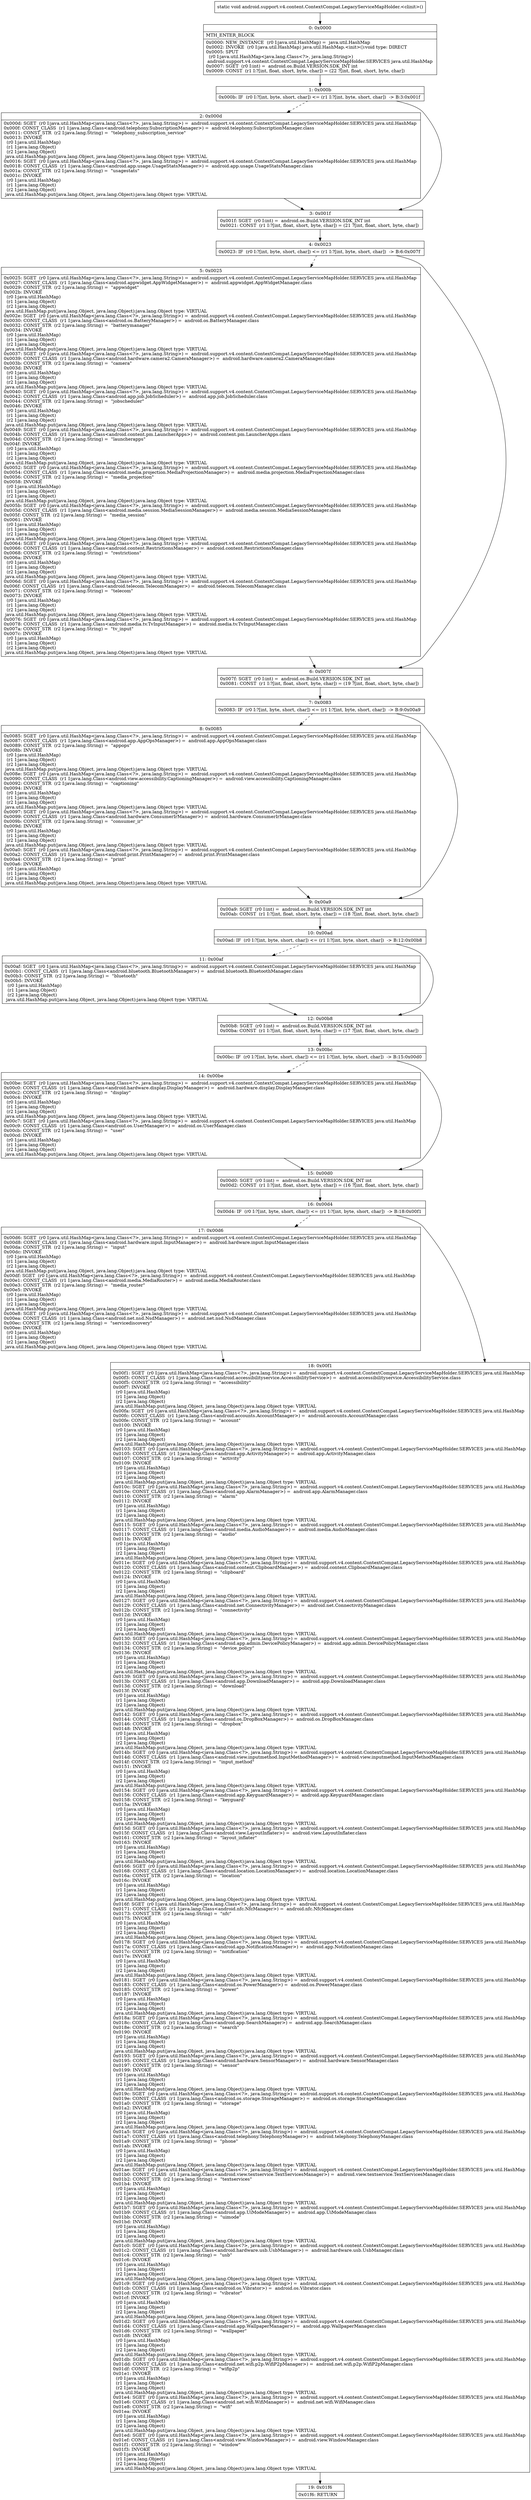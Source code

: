 digraph "CFG forandroid.support.v4.content.ContextCompat.LegacyServiceMapHolder.\<clinit\>()V" {
Node_0 [shape=record,label="{0\:\ 0x0000|MTH_ENTER_BLOCK\l|0x0000: NEW_INSTANCE  (r0 I:java.util.HashMap) =  java.util.HashMap \l0x0002: INVOKE  (r0 I:java.util.HashMap) java.util.HashMap.\<init\>():void type: DIRECT \l0x0005: SPUT  \l  (r0 I:java.util.HashMap\<java.lang.Class\<?\>, java.lang.String\>)\l android.support.v4.content.ContextCompat.LegacyServiceMapHolder.SERVICES java.util.HashMap \l0x0007: SGET  (r0 I:int) =  android.os.Build.VERSION.SDK_INT int \l0x0009: CONST  (r1 I:?[int, float, short, byte, char]) = (22 ?[int, float, short, byte, char]) \l}"];
Node_1 [shape=record,label="{1\:\ 0x000b|0x000b: IF  (r0 I:?[int, byte, short, char]) \<= (r1 I:?[int, byte, short, char])  \-\> B:3:0x001f \l}"];
Node_2 [shape=record,label="{2\:\ 0x000d|0x000d: SGET  (r0 I:java.util.HashMap\<java.lang.Class\<?\>, java.lang.String\>) =  android.support.v4.content.ContextCompat.LegacyServiceMapHolder.SERVICES java.util.HashMap \l0x000f: CONST_CLASS  (r1 I:java.lang.Class\<android.telephony.SubscriptionManager\>) =  android.telephony.SubscriptionManager.class \l0x0011: CONST_STR  (r2 I:java.lang.String) =  \"telephony_subscription_service\" \l0x0013: INVOKE  \l  (r0 I:java.util.HashMap)\l  (r1 I:java.lang.Object)\l  (r2 I:java.lang.Object)\l java.util.HashMap.put(java.lang.Object, java.lang.Object):java.lang.Object type: VIRTUAL \l0x0016: SGET  (r0 I:java.util.HashMap\<java.lang.Class\<?\>, java.lang.String\>) =  android.support.v4.content.ContextCompat.LegacyServiceMapHolder.SERVICES java.util.HashMap \l0x0018: CONST_CLASS  (r1 I:java.lang.Class\<android.app.usage.UsageStatsManager\>) =  android.app.usage.UsageStatsManager.class \l0x001a: CONST_STR  (r2 I:java.lang.String) =  \"usagestats\" \l0x001c: INVOKE  \l  (r0 I:java.util.HashMap)\l  (r1 I:java.lang.Object)\l  (r2 I:java.lang.Object)\l java.util.HashMap.put(java.lang.Object, java.lang.Object):java.lang.Object type: VIRTUAL \l}"];
Node_3 [shape=record,label="{3\:\ 0x001f|0x001f: SGET  (r0 I:int) =  android.os.Build.VERSION.SDK_INT int \l0x0021: CONST  (r1 I:?[int, float, short, byte, char]) = (21 ?[int, float, short, byte, char]) \l}"];
Node_4 [shape=record,label="{4\:\ 0x0023|0x0023: IF  (r0 I:?[int, byte, short, char]) \<= (r1 I:?[int, byte, short, char])  \-\> B:6:0x007f \l}"];
Node_5 [shape=record,label="{5\:\ 0x0025|0x0025: SGET  (r0 I:java.util.HashMap\<java.lang.Class\<?\>, java.lang.String\>) =  android.support.v4.content.ContextCompat.LegacyServiceMapHolder.SERVICES java.util.HashMap \l0x0027: CONST_CLASS  (r1 I:java.lang.Class\<android.appwidget.AppWidgetManager\>) =  android.appwidget.AppWidgetManager.class \l0x0029: CONST_STR  (r2 I:java.lang.String) =  \"appwidget\" \l0x002b: INVOKE  \l  (r0 I:java.util.HashMap)\l  (r1 I:java.lang.Object)\l  (r2 I:java.lang.Object)\l java.util.HashMap.put(java.lang.Object, java.lang.Object):java.lang.Object type: VIRTUAL \l0x002e: SGET  (r0 I:java.util.HashMap\<java.lang.Class\<?\>, java.lang.String\>) =  android.support.v4.content.ContextCompat.LegacyServiceMapHolder.SERVICES java.util.HashMap \l0x0030: CONST_CLASS  (r1 I:java.lang.Class\<android.os.BatteryManager\>) =  android.os.BatteryManager.class \l0x0032: CONST_STR  (r2 I:java.lang.String) =  \"batterymanager\" \l0x0034: INVOKE  \l  (r0 I:java.util.HashMap)\l  (r1 I:java.lang.Object)\l  (r2 I:java.lang.Object)\l java.util.HashMap.put(java.lang.Object, java.lang.Object):java.lang.Object type: VIRTUAL \l0x0037: SGET  (r0 I:java.util.HashMap\<java.lang.Class\<?\>, java.lang.String\>) =  android.support.v4.content.ContextCompat.LegacyServiceMapHolder.SERVICES java.util.HashMap \l0x0039: CONST_CLASS  (r1 I:java.lang.Class\<android.hardware.camera2.CameraManager\>) =  android.hardware.camera2.CameraManager.class \l0x003b: CONST_STR  (r2 I:java.lang.String) =  \"camera\" \l0x003d: INVOKE  \l  (r0 I:java.util.HashMap)\l  (r1 I:java.lang.Object)\l  (r2 I:java.lang.Object)\l java.util.HashMap.put(java.lang.Object, java.lang.Object):java.lang.Object type: VIRTUAL \l0x0040: SGET  (r0 I:java.util.HashMap\<java.lang.Class\<?\>, java.lang.String\>) =  android.support.v4.content.ContextCompat.LegacyServiceMapHolder.SERVICES java.util.HashMap \l0x0042: CONST_CLASS  (r1 I:java.lang.Class\<android.app.job.JobScheduler\>) =  android.app.job.JobScheduler.class \l0x0044: CONST_STR  (r2 I:java.lang.String) =  \"jobscheduler\" \l0x0046: INVOKE  \l  (r0 I:java.util.HashMap)\l  (r1 I:java.lang.Object)\l  (r2 I:java.lang.Object)\l java.util.HashMap.put(java.lang.Object, java.lang.Object):java.lang.Object type: VIRTUAL \l0x0049: SGET  (r0 I:java.util.HashMap\<java.lang.Class\<?\>, java.lang.String\>) =  android.support.v4.content.ContextCompat.LegacyServiceMapHolder.SERVICES java.util.HashMap \l0x004b: CONST_CLASS  (r1 I:java.lang.Class\<android.content.pm.LauncherApps\>) =  android.content.pm.LauncherApps.class \l0x004d: CONST_STR  (r2 I:java.lang.String) =  \"launcherapps\" \l0x004f: INVOKE  \l  (r0 I:java.util.HashMap)\l  (r1 I:java.lang.Object)\l  (r2 I:java.lang.Object)\l java.util.HashMap.put(java.lang.Object, java.lang.Object):java.lang.Object type: VIRTUAL \l0x0052: SGET  (r0 I:java.util.HashMap\<java.lang.Class\<?\>, java.lang.String\>) =  android.support.v4.content.ContextCompat.LegacyServiceMapHolder.SERVICES java.util.HashMap \l0x0054: CONST_CLASS  (r1 I:java.lang.Class\<android.media.projection.MediaProjectionManager\>) =  android.media.projection.MediaProjectionManager.class \l0x0056: CONST_STR  (r2 I:java.lang.String) =  \"media_projection\" \l0x0058: INVOKE  \l  (r0 I:java.util.HashMap)\l  (r1 I:java.lang.Object)\l  (r2 I:java.lang.Object)\l java.util.HashMap.put(java.lang.Object, java.lang.Object):java.lang.Object type: VIRTUAL \l0x005b: SGET  (r0 I:java.util.HashMap\<java.lang.Class\<?\>, java.lang.String\>) =  android.support.v4.content.ContextCompat.LegacyServiceMapHolder.SERVICES java.util.HashMap \l0x005d: CONST_CLASS  (r1 I:java.lang.Class\<android.media.session.MediaSessionManager\>) =  android.media.session.MediaSessionManager.class \l0x005f: CONST_STR  (r2 I:java.lang.String) =  \"media_session\" \l0x0061: INVOKE  \l  (r0 I:java.util.HashMap)\l  (r1 I:java.lang.Object)\l  (r2 I:java.lang.Object)\l java.util.HashMap.put(java.lang.Object, java.lang.Object):java.lang.Object type: VIRTUAL \l0x0064: SGET  (r0 I:java.util.HashMap\<java.lang.Class\<?\>, java.lang.String\>) =  android.support.v4.content.ContextCompat.LegacyServiceMapHolder.SERVICES java.util.HashMap \l0x0066: CONST_CLASS  (r1 I:java.lang.Class\<android.content.RestrictionsManager\>) =  android.content.RestrictionsManager.class \l0x0068: CONST_STR  (r2 I:java.lang.String) =  \"restrictions\" \l0x006a: INVOKE  \l  (r0 I:java.util.HashMap)\l  (r1 I:java.lang.Object)\l  (r2 I:java.lang.Object)\l java.util.HashMap.put(java.lang.Object, java.lang.Object):java.lang.Object type: VIRTUAL \l0x006d: SGET  (r0 I:java.util.HashMap\<java.lang.Class\<?\>, java.lang.String\>) =  android.support.v4.content.ContextCompat.LegacyServiceMapHolder.SERVICES java.util.HashMap \l0x006f: CONST_CLASS  (r1 I:java.lang.Class\<android.telecom.TelecomManager\>) =  android.telecom.TelecomManager.class \l0x0071: CONST_STR  (r2 I:java.lang.String) =  \"telecom\" \l0x0073: INVOKE  \l  (r0 I:java.util.HashMap)\l  (r1 I:java.lang.Object)\l  (r2 I:java.lang.Object)\l java.util.HashMap.put(java.lang.Object, java.lang.Object):java.lang.Object type: VIRTUAL \l0x0076: SGET  (r0 I:java.util.HashMap\<java.lang.Class\<?\>, java.lang.String\>) =  android.support.v4.content.ContextCompat.LegacyServiceMapHolder.SERVICES java.util.HashMap \l0x0078: CONST_CLASS  (r1 I:java.lang.Class\<android.media.tv.TvInputManager\>) =  android.media.tv.TvInputManager.class \l0x007a: CONST_STR  (r2 I:java.lang.String) =  \"tv_input\" \l0x007c: INVOKE  \l  (r0 I:java.util.HashMap)\l  (r1 I:java.lang.Object)\l  (r2 I:java.lang.Object)\l java.util.HashMap.put(java.lang.Object, java.lang.Object):java.lang.Object type: VIRTUAL \l}"];
Node_6 [shape=record,label="{6\:\ 0x007f|0x007f: SGET  (r0 I:int) =  android.os.Build.VERSION.SDK_INT int \l0x0081: CONST  (r1 I:?[int, float, short, byte, char]) = (19 ?[int, float, short, byte, char]) \l}"];
Node_7 [shape=record,label="{7\:\ 0x0083|0x0083: IF  (r0 I:?[int, byte, short, char]) \<= (r1 I:?[int, byte, short, char])  \-\> B:9:0x00a9 \l}"];
Node_8 [shape=record,label="{8\:\ 0x0085|0x0085: SGET  (r0 I:java.util.HashMap\<java.lang.Class\<?\>, java.lang.String\>) =  android.support.v4.content.ContextCompat.LegacyServiceMapHolder.SERVICES java.util.HashMap \l0x0087: CONST_CLASS  (r1 I:java.lang.Class\<android.app.AppOpsManager\>) =  android.app.AppOpsManager.class \l0x0089: CONST_STR  (r2 I:java.lang.String) =  \"appops\" \l0x008b: INVOKE  \l  (r0 I:java.util.HashMap)\l  (r1 I:java.lang.Object)\l  (r2 I:java.lang.Object)\l java.util.HashMap.put(java.lang.Object, java.lang.Object):java.lang.Object type: VIRTUAL \l0x008e: SGET  (r0 I:java.util.HashMap\<java.lang.Class\<?\>, java.lang.String\>) =  android.support.v4.content.ContextCompat.LegacyServiceMapHolder.SERVICES java.util.HashMap \l0x0090: CONST_CLASS  (r1 I:java.lang.Class\<android.view.accessibility.CaptioningManager\>) =  android.view.accessibility.CaptioningManager.class \l0x0092: CONST_STR  (r2 I:java.lang.String) =  \"captioning\" \l0x0094: INVOKE  \l  (r0 I:java.util.HashMap)\l  (r1 I:java.lang.Object)\l  (r2 I:java.lang.Object)\l java.util.HashMap.put(java.lang.Object, java.lang.Object):java.lang.Object type: VIRTUAL \l0x0097: SGET  (r0 I:java.util.HashMap\<java.lang.Class\<?\>, java.lang.String\>) =  android.support.v4.content.ContextCompat.LegacyServiceMapHolder.SERVICES java.util.HashMap \l0x0099: CONST_CLASS  (r1 I:java.lang.Class\<android.hardware.ConsumerIrManager\>) =  android.hardware.ConsumerIrManager.class \l0x009b: CONST_STR  (r2 I:java.lang.String) =  \"consumer_ir\" \l0x009d: INVOKE  \l  (r0 I:java.util.HashMap)\l  (r1 I:java.lang.Object)\l  (r2 I:java.lang.Object)\l java.util.HashMap.put(java.lang.Object, java.lang.Object):java.lang.Object type: VIRTUAL \l0x00a0: SGET  (r0 I:java.util.HashMap\<java.lang.Class\<?\>, java.lang.String\>) =  android.support.v4.content.ContextCompat.LegacyServiceMapHolder.SERVICES java.util.HashMap \l0x00a2: CONST_CLASS  (r1 I:java.lang.Class\<android.print.PrintManager\>) =  android.print.PrintManager.class \l0x00a4: CONST_STR  (r2 I:java.lang.String) =  \"print\" \l0x00a6: INVOKE  \l  (r0 I:java.util.HashMap)\l  (r1 I:java.lang.Object)\l  (r2 I:java.lang.Object)\l java.util.HashMap.put(java.lang.Object, java.lang.Object):java.lang.Object type: VIRTUAL \l}"];
Node_9 [shape=record,label="{9\:\ 0x00a9|0x00a9: SGET  (r0 I:int) =  android.os.Build.VERSION.SDK_INT int \l0x00ab: CONST  (r1 I:?[int, float, short, byte, char]) = (18 ?[int, float, short, byte, char]) \l}"];
Node_10 [shape=record,label="{10\:\ 0x00ad|0x00ad: IF  (r0 I:?[int, byte, short, char]) \<= (r1 I:?[int, byte, short, char])  \-\> B:12:0x00b8 \l}"];
Node_11 [shape=record,label="{11\:\ 0x00af|0x00af: SGET  (r0 I:java.util.HashMap\<java.lang.Class\<?\>, java.lang.String\>) =  android.support.v4.content.ContextCompat.LegacyServiceMapHolder.SERVICES java.util.HashMap \l0x00b1: CONST_CLASS  (r1 I:java.lang.Class\<android.bluetooth.BluetoothManager\>) =  android.bluetooth.BluetoothManager.class \l0x00b3: CONST_STR  (r2 I:java.lang.String) =  \"bluetooth\" \l0x00b5: INVOKE  \l  (r0 I:java.util.HashMap)\l  (r1 I:java.lang.Object)\l  (r2 I:java.lang.Object)\l java.util.HashMap.put(java.lang.Object, java.lang.Object):java.lang.Object type: VIRTUAL \l}"];
Node_12 [shape=record,label="{12\:\ 0x00b8|0x00b8: SGET  (r0 I:int) =  android.os.Build.VERSION.SDK_INT int \l0x00ba: CONST  (r1 I:?[int, float, short, byte, char]) = (17 ?[int, float, short, byte, char]) \l}"];
Node_13 [shape=record,label="{13\:\ 0x00bc|0x00bc: IF  (r0 I:?[int, byte, short, char]) \<= (r1 I:?[int, byte, short, char])  \-\> B:15:0x00d0 \l}"];
Node_14 [shape=record,label="{14\:\ 0x00be|0x00be: SGET  (r0 I:java.util.HashMap\<java.lang.Class\<?\>, java.lang.String\>) =  android.support.v4.content.ContextCompat.LegacyServiceMapHolder.SERVICES java.util.HashMap \l0x00c0: CONST_CLASS  (r1 I:java.lang.Class\<android.hardware.display.DisplayManager\>) =  android.hardware.display.DisplayManager.class \l0x00c2: CONST_STR  (r2 I:java.lang.String) =  \"display\" \l0x00c4: INVOKE  \l  (r0 I:java.util.HashMap)\l  (r1 I:java.lang.Object)\l  (r2 I:java.lang.Object)\l java.util.HashMap.put(java.lang.Object, java.lang.Object):java.lang.Object type: VIRTUAL \l0x00c7: SGET  (r0 I:java.util.HashMap\<java.lang.Class\<?\>, java.lang.String\>) =  android.support.v4.content.ContextCompat.LegacyServiceMapHolder.SERVICES java.util.HashMap \l0x00c9: CONST_CLASS  (r1 I:java.lang.Class\<android.os.UserManager\>) =  android.os.UserManager.class \l0x00cb: CONST_STR  (r2 I:java.lang.String) =  \"user\" \l0x00cd: INVOKE  \l  (r0 I:java.util.HashMap)\l  (r1 I:java.lang.Object)\l  (r2 I:java.lang.Object)\l java.util.HashMap.put(java.lang.Object, java.lang.Object):java.lang.Object type: VIRTUAL \l}"];
Node_15 [shape=record,label="{15\:\ 0x00d0|0x00d0: SGET  (r0 I:int) =  android.os.Build.VERSION.SDK_INT int \l0x00d2: CONST  (r1 I:?[int, float, short, byte, char]) = (16 ?[int, float, short, byte, char]) \l}"];
Node_16 [shape=record,label="{16\:\ 0x00d4|0x00d4: IF  (r0 I:?[int, byte, short, char]) \<= (r1 I:?[int, byte, short, char])  \-\> B:18:0x00f1 \l}"];
Node_17 [shape=record,label="{17\:\ 0x00d6|0x00d6: SGET  (r0 I:java.util.HashMap\<java.lang.Class\<?\>, java.lang.String\>) =  android.support.v4.content.ContextCompat.LegacyServiceMapHolder.SERVICES java.util.HashMap \l0x00d8: CONST_CLASS  (r1 I:java.lang.Class\<android.hardware.input.InputManager\>) =  android.hardware.input.InputManager.class \l0x00da: CONST_STR  (r2 I:java.lang.String) =  \"input\" \l0x00dc: INVOKE  \l  (r0 I:java.util.HashMap)\l  (r1 I:java.lang.Object)\l  (r2 I:java.lang.Object)\l java.util.HashMap.put(java.lang.Object, java.lang.Object):java.lang.Object type: VIRTUAL \l0x00df: SGET  (r0 I:java.util.HashMap\<java.lang.Class\<?\>, java.lang.String\>) =  android.support.v4.content.ContextCompat.LegacyServiceMapHolder.SERVICES java.util.HashMap \l0x00e1: CONST_CLASS  (r1 I:java.lang.Class\<android.media.MediaRouter\>) =  android.media.MediaRouter.class \l0x00e3: CONST_STR  (r2 I:java.lang.String) =  \"media_router\" \l0x00e5: INVOKE  \l  (r0 I:java.util.HashMap)\l  (r1 I:java.lang.Object)\l  (r2 I:java.lang.Object)\l java.util.HashMap.put(java.lang.Object, java.lang.Object):java.lang.Object type: VIRTUAL \l0x00e8: SGET  (r0 I:java.util.HashMap\<java.lang.Class\<?\>, java.lang.String\>) =  android.support.v4.content.ContextCompat.LegacyServiceMapHolder.SERVICES java.util.HashMap \l0x00ea: CONST_CLASS  (r1 I:java.lang.Class\<android.net.nsd.NsdManager\>) =  android.net.nsd.NsdManager.class \l0x00ec: CONST_STR  (r2 I:java.lang.String) =  \"servicediscovery\" \l0x00ee: INVOKE  \l  (r0 I:java.util.HashMap)\l  (r1 I:java.lang.Object)\l  (r2 I:java.lang.Object)\l java.util.HashMap.put(java.lang.Object, java.lang.Object):java.lang.Object type: VIRTUAL \l}"];
Node_18 [shape=record,label="{18\:\ 0x00f1|0x00f1: SGET  (r0 I:java.util.HashMap\<java.lang.Class\<?\>, java.lang.String\>) =  android.support.v4.content.ContextCompat.LegacyServiceMapHolder.SERVICES java.util.HashMap \l0x00f3: CONST_CLASS  (r1 I:java.lang.Class\<android.accessibilityservice.AccessibilityService\>) =  android.accessibilityservice.AccessibilityService.class \l0x00f5: CONST_STR  (r2 I:java.lang.String) =  \"accessibility\" \l0x00f7: INVOKE  \l  (r0 I:java.util.HashMap)\l  (r1 I:java.lang.Object)\l  (r2 I:java.lang.Object)\l java.util.HashMap.put(java.lang.Object, java.lang.Object):java.lang.Object type: VIRTUAL \l0x00fa: SGET  (r0 I:java.util.HashMap\<java.lang.Class\<?\>, java.lang.String\>) =  android.support.v4.content.ContextCompat.LegacyServiceMapHolder.SERVICES java.util.HashMap \l0x00fc: CONST_CLASS  (r1 I:java.lang.Class\<android.accounts.AccountManager\>) =  android.accounts.AccountManager.class \l0x00fe: CONST_STR  (r2 I:java.lang.String) =  \"account\" \l0x0100: INVOKE  \l  (r0 I:java.util.HashMap)\l  (r1 I:java.lang.Object)\l  (r2 I:java.lang.Object)\l java.util.HashMap.put(java.lang.Object, java.lang.Object):java.lang.Object type: VIRTUAL \l0x0103: SGET  (r0 I:java.util.HashMap\<java.lang.Class\<?\>, java.lang.String\>) =  android.support.v4.content.ContextCompat.LegacyServiceMapHolder.SERVICES java.util.HashMap \l0x0105: CONST_CLASS  (r1 I:java.lang.Class\<android.app.ActivityManager\>) =  android.app.ActivityManager.class \l0x0107: CONST_STR  (r2 I:java.lang.String) =  \"activity\" \l0x0109: INVOKE  \l  (r0 I:java.util.HashMap)\l  (r1 I:java.lang.Object)\l  (r2 I:java.lang.Object)\l java.util.HashMap.put(java.lang.Object, java.lang.Object):java.lang.Object type: VIRTUAL \l0x010c: SGET  (r0 I:java.util.HashMap\<java.lang.Class\<?\>, java.lang.String\>) =  android.support.v4.content.ContextCompat.LegacyServiceMapHolder.SERVICES java.util.HashMap \l0x010e: CONST_CLASS  (r1 I:java.lang.Class\<android.app.AlarmManager\>) =  android.app.AlarmManager.class \l0x0110: CONST_STR  (r2 I:java.lang.String) =  \"alarm\" \l0x0112: INVOKE  \l  (r0 I:java.util.HashMap)\l  (r1 I:java.lang.Object)\l  (r2 I:java.lang.Object)\l java.util.HashMap.put(java.lang.Object, java.lang.Object):java.lang.Object type: VIRTUAL \l0x0115: SGET  (r0 I:java.util.HashMap\<java.lang.Class\<?\>, java.lang.String\>) =  android.support.v4.content.ContextCompat.LegacyServiceMapHolder.SERVICES java.util.HashMap \l0x0117: CONST_CLASS  (r1 I:java.lang.Class\<android.media.AudioManager\>) =  android.media.AudioManager.class \l0x0119: CONST_STR  (r2 I:java.lang.String) =  \"audio\" \l0x011b: INVOKE  \l  (r0 I:java.util.HashMap)\l  (r1 I:java.lang.Object)\l  (r2 I:java.lang.Object)\l java.util.HashMap.put(java.lang.Object, java.lang.Object):java.lang.Object type: VIRTUAL \l0x011e: SGET  (r0 I:java.util.HashMap\<java.lang.Class\<?\>, java.lang.String\>) =  android.support.v4.content.ContextCompat.LegacyServiceMapHolder.SERVICES java.util.HashMap \l0x0120: CONST_CLASS  (r1 I:java.lang.Class\<android.content.ClipboardManager\>) =  android.content.ClipboardManager.class \l0x0122: CONST_STR  (r2 I:java.lang.String) =  \"clipboard\" \l0x0124: INVOKE  \l  (r0 I:java.util.HashMap)\l  (r1 I:java.lang.Object)\l  (r2 I:java.lang.Object)\l java.util.HashMap.put(java.lang.Object, java.lang.Object):java.lang.Object type: VIRTUAL \l0x0127: SGET  (r0 I:java.util.HashMap\<java.lang.Class\<?\>, java.lang.String\>) =  android.support.v4.content.ContextCompat.LegacyServiceMapHolder.SERVICES java.util.HashMap \l0x0129: CONST_CLASS  (r1 I:java.lang.Class\<android.net.ConnectivityManager\>) =  android.net.ConnectivityManager.class \l0x012b: CONST_STR  (r2 I:java.lang.String) =  \"connectivity\" \l0x012d: INVOKE  \l  (r0 I:java.util.HashMap)\l  (r1 I:java.lang.Object)\l  (r2 I:java.lang.Object)\l java.util.HashMap.put(java.lang.Object, java.lang.Object):java.lang.Object type: VIRTUAL \l0x0130: SGET  (r0 I:java.util.HashMap\<java.lang.Class\<?\>, java.lang.String\>) =  android.support.v4.content.ContextCompat.LegacyServiceMapHolder.SERVICES java.util.HashMap \l0x0132: CONST_CLASS  (r1 I:java.lang.Class\<android.app.admin.DevicePolicyManager\>) =  android.app.admin.DevicePolicyManager.class \l0x0134: CONST_STR  (r2 I:java.lang.String) =  \"device_policy\" \l0x0136: INVOKE  \l  (r0 I:java.util.HashMap)\l  (r1 I:java.lang.Object)\l  (r2 I:java.lang.Object)\l java.util.HashMap.put(java.lang.Object, java.lang.Object):java.lang.Object type: VIRTUAL \l0x0139: SGET  (r0 I:java.util.HashMap\<java.lang.Class\<?\>, java.lang.String\>) =  android.support.v4.content.ContextCompat.LegacyServiceMapHolder.SERVICES java.util.HashMap \l0x013b: CONST_CLASS  (r1 I:java.lang.Class\<android.app.DownloadManager\>) =  android.app.DownloadManager.class \l0x013d: CONST_STR  (r2 I:java.lang.String) =  \"download\" \l0x013f: INVOKE  \l  (r0 I:java.util.HashMap)\l  (r1 I:java.lang.Object)\l  (r2 I:java.lang.Object)\l java.util.HashMap.put(java.lang.Object, java.lang.Object):java.lang.Object type: VIRTUAL \l0x0142: SGET  (r0 I:java.util.HashMap\<java.lang.Class\<?\>, java.lang.String\>) =  android.support.v4.content.ContextCompat.LegacyServiceMapHolder.SERVICES java.util.HashMap \l0x0144: CONST_CLASS  (r1 I:java.lang.Class\<android.os.DropBoxManager\>) =  android.os.DropBoxManager.class \l0x0146: CONST_STR  (r2 I:java.lang.String) =  \"dropbox\" \l0x0148: INVOKE  \l  (r0 I:java.util.HashMap)\l  (r1 I:java.lang.Object)\l  (r2 I:java.lang.Object)\l java.util.HashMap.put(java.lang.Object, java.lang.Object):java.lang.Object type: VIRTUAL \l0x014b: SGET  (r0 I:java.util.HashMap\<java.lang.Class\<?\>, java.lang.String\>) =  android.support.v4.content.ContextCompat.LegacyServiceMapHolder.SERVICES java.util.HashMap \l0x014d: CONST_CLASS  (r1 I:java.lang.Class\<android.view.inputmethod.InputMethodManager\>) =  android.view.inputmethod.InputMethodManager.class \l0x014f: CONST_STR  (r2 I:java.lang.String) =  \"input_method\" \l0x0151: INVOKE  \l  (r0 I:java.util.HashMap)\l  (r1 I:java.lang.Object)\l  (r2 I:java.lang.Object)\l java.util.HashMap.put(java.lang.Object, java.lang.Object):java.lang.Object type: VIRTUAL \l0x0154: SGET  (r0 I:java.util.HashMap\<java.lang.Class\<?\>, java.lang.String\>) =  android.support.v4.content.ContextCompat.LegacyServiceMapHolder.SERVICES java.util.HashMap \l0x0156: CONST_CLASS  (r1 I:java.lang.Class\<android.app.KeyguardManager\>) =  android.app.KeyguardManager.class \l0x0158: CONST_STR  (r2 I:java.lang.String) =  \"keyguard\" \l0x015a: INVOKE  \l  (r0 I:java.util.HashMap)\l  (r1 I:java.lang.Object)\l  (r2 I:java.lang.Object)\l java.util.HashMap.put(java.lang.Object, java.lang.Object):java.lang.Object type: VIRTUAL \l0x015d: SGET  (r0 I:java.util.HashMap\<java.lang.Class\<?\>, java.lang.String\>) =  android.support.v4.content.ContextCompat.LegacyServiceMapHolder.SERVICES java.util.HashMap \l0x015f: CONST_CLASS  (r1 I:java.lang.Class\<android.view.LayoutInflater\>) =  android.view.LayoutInflater.class \l0x0161: CONST_STR  (r2 I:java.lang.String) =  \"layout_inflater\" \l0x0163: INVOKE  \l  (r0 I:java.util.HashMap)\l  (r1 I:java.lang.Object)\l  (r2 I:java.lang.Object)\l java.util.HashMap.put(java.lang.Object, java.lang.Object):java.lang.Object type: VIRTUAL \l0x0166: SGET  (r0 I:java.util.HashMap\<java.lang.Class\<?\>, java.lang.String\>) =  android.support.v4.content.ContextCompat.LegacyServiceMapHolder.SERVICES java.util.HashMap \l0x0168: CONST_CLASS  (r1 I:java.lang.Class\<android.location.LocationManager\>) =  android.location.LocationManager.class \l0x016a: CONST_STR  (r2 I:java.lang.String) =  \"location\" \l0x016c: INVOKE  \l  (r0 I:java.util.HashMap)\l  (r1 I:java.lang.Object)\l  (r2 I:java.lang.Object)\l java.util.HashMap.put(java.lang.Object, java.lang.Object):java.lang.Object type: VIRTUAL \l0x016f: SGET  (r0 I:java.util.HashMap\<java.lang.Class\<?\>, java.lang.String\>) =  android.support.v4.content.ContextCompat.LegacyServiceMapHolder.SERVICES java.util.HashMap \l0x0171: CONST_CLASS  (r1 I:java.lang.Class\<android.nfc.NfcManager\>) =  android.nfc.NfcManager.class \l0x0173: CONST_STR  (r2 I:java.lang.String) =  \"nfc\" \l0x0175: INVOKE  \l  (r0 I:java.util.HashMap)\l  (r1 I:java.lang.Object)\l  (r2 I:java.lang.Object)\l java.util.HashMap.put(java.lang.Object, java.lang.Object):java.lang.Object type: VIRTUAL \l0x0178: SGET  (r0 I:java.util.HashMap\<java.lang.Class\<?\>, java.lang.String\>) =  android.support.v4.content.ContextCompat.LegacyServiceMapHolder.SERVICES java.util.HashMap \l0x017a: CONST_CLASS  (r1 I:java.lang.Class\<android.app.NotificationManager\>) =  android.app.NotificationManager.class \l0x017c: CONST_STR  (r2 I:java.lang.String) =  \"notification\" \l0x017e: INVOKE  \l  (r0 I:java.util.HashMap)\l  (r1 I:java.lang.Object)\l  (r2 I:java.lang.Object)\l java.util.HashMap.put(java.lang.Object, java.lang.Object):java.lang.Object type: VIRTUAL \l0x0181: SGET  (r0 I:java.util.HashMap\<java.lang.Class\<?\>, java.lang.String\>) =  android.support.v4.content.ContextCompat.LegacyServiceMapHolder.SERVICES java.util.HashMap \l0x0183: CONST_CLASS  (r1 I:java.lang.Class\<android.os.PowerManager\>) =  android.os.PowerManager.class \l0x0185: CONST_STR  (r2 I:java.lang.String) =  \"power\" \l0x0187: INVOKE  \l  (r0 I:java.util.HashMap)\l  (r1 I:java.lang.Object)\l  (r2 I:java.lang.Object)\l java.util.HashMap.put(java.lang.Object, java.lang.Object):java.lang.Object type: VIRTUAL \l0x018a: SGET  (r0 I:java.util.HashMap\<java.lang.Class\<?\>, java.lang.String\>) =  android.support.v4.content.ContextCompat.LegacyServiceMapHolder.SERVICES java.util.HashMap \l0x018c: CONST_CLASS  (r1 I:java.lang.Class\<android.app.SearchManager\>) =  android.app.SearchManager.class \l0x018e: CONST_STR  (r2 I:java.lang.String) =  \"search\" \l0x0190: INVOKE  \l  (r0 I:java.util.HashMap)\l  (r1 I:java.lang.Object)\l  (r2 I:java.lang.Object)\l java.util.HashMap.put(java.lang.Object, java.lang.Object):java.lang.Object type: VIRTUAL \l0x0193: SGET  (r0 I:java.util.HashMap\<java.lang.Class\<?\>, java.lang.String\>) =  android.support.v4.content.ContextCompat.LegacyServiceMapHolder.SERVICES java.util.HashMap \l0x0195: CONST_CLASS  (r1 I:java.lang.Class\<android.hardware.SensorManager\>) =  android.hardware.SensorManager.class \l0x0197: CONST_STR  (r2 I:java.lang.String) =  \"sensor\" \l0x0199: INVOKE  \l  (r0 I:java.util.HashMap)\l  (r1 I:java.lang.Object)\l  (r2 I:java.lang.Object)\l java.util.HashMap.put(java.lang.Object, java.lang.Object):java.lang.Object type: VIRTUAL \l0x019c: SGET  (r0 I:java.util.HashMap\<java.lang.Class\<?\>, java.lang.String\>) =  android.support.v4.content.ContextCompat.LegacyServiceMapHolder.SERVICES java.util.HashMap \l0x019e: CONST_CLASS  (r1 I:java.lang.Class\<android.os.storage.StorageManager\>) =  android.os.storage.StorageManager.class \l0x01a0: CONST_STR  (r2 I:java.lang.String) =  \"storage\" \l0x01a2: INVOKE  \l  (r0 I:java.util.HashMap)\l  (r1 I:java.lang.Object)\l  (r2 I:java.lang.Object)\l java.util.HashMap.put(java.lang.Object, java.lang.Object):java.lang.Object type: VIRTUAL \l0x01a5: SGET  (r0 I:java.util.HashMap\<java.lang.Class\<?\>, java.lang.String\>) =  android.support.v4.content.ContextCompat.LegacyServiceMapHolder.SERVICES java.util.HashMap \l0x01a7: CONST_CLASS  (r1 I:java.lang.Class\<android.telephony.TelephonyManager\>) =  android.telephony.TelephonyManager.class \l0x01a9: CONST_STR  (r2 I:java.lang.String) =  \"phone\" \l0x01ab: INVOKE  \l  (r0 I:java.util.HashMap)\l  (r1 I:java.lang.Object)\l  (r2 I:java.lang.Object)\l java.util.HashMap.put(java.lang.Object, java.lang.Object):java.lang.Object type: VIRTUAL \l0x01ae: SGET  (r0 I:java.util.HashMap\<java.lang.Class\<?\>, java.lang.String\>) =  android.support.v4.content.ContextCompat.LegacyServiceMapHolder.SERVICES java.util.HashMap \l0x01b0: CONST_CLASS  (r1 I:java.lang.Class\<android.view.textservice.TextServicesManager\>) =  android.view.textservice.TextServicesManager.class \l0x01b2: CONST_STR  (r2 I:java.lang.String) =  \"textservices\" \l0x01b4: INVOKE  \l  (r0 I:java.util.HashMap)\l  (r1 I:java.lang.Object)\l  (r2 I:java.lang.Object)\l java.util.HashMap.put(java.lang.Object, java.lang.Object):java.lang.Object type: VIRTUAL \l0x01b7: SGET  (r0 I:java.util.HashMap\<java.lang.Class\<?\>, java.lang.String\>) =  android.support.v4.content.ContextCompat.LegacyServiceMapHolder.SERVICES java.util.HashMap \l0x01b9: CONST_CLASS  (r1 I:java.lang.Class\<android.app.UiModeManager\>) =  android.app.UiModeManager.class \l0x01bb: CONST_STR  (r2 I:java.lang.String) =  \"uimode\" \l0x01bd: INVOKE  \l  (r0 I:java.util.HashMap)\l  (r1 I:java.lang.Object)\l  (r2 I:java.lang.Object)\l java.util.HashMap.put(java.lang.Object, java.lang.Object):java.lang.Object type: VIRTUAL \l0x01c0: SGET  (r0 I:java.util.HashMap\<java.lang.Class\<?\>, java.lang.String\>) =  android.support.v4.content.ContextCompat.LegacyServiceMapHolder.SERVICES java.util.HashMap \l0x01c2: CONST_CLASS  (r1 I:java.lang.Class\<android.hardware.usb.UsbManager\>) =  android.hardware.usb.UsbManager.class \l0x01c4: CONST_STR  (r2 I:java.lang.String) =  \"usb\" \l0x01c6: INVOKE  \l  (r0 I:java.util.HashMap)\l  (r1 I:java.lang.Object)\l  (r2 I:java.lang.Object)\l java.util.HashMap.put(java.lang.Object, java.lang.Object):java.lang.Object type: VIRTUAL \l0x01c9: SGET  (r0 I:java.util.HashMap\<java.lang.Class\<?\>, java.lang.String\>) =  android.support.v4.content.ContextCompat.LegacyServiceMapHolder.SERVICES java.util.HashMap \l0x01cb: CONST_CLASS  (r1 I:java.lang.Class\<android.os.Vibrator\>) =  android.os.Vibrator.class \l0x01cd: CONST_STR  (r2 I:java.lang.String) =  \"vibrator\" \l0x01cf: INVOKE  \l  (r0 I:java.util.HashMap)\l  (r1 I:java.lang.Object)\l  (r2 I:java.lang.Object)\l java.util.HashMap.put(java.lang.Object, java.lang.Object):java.lang.Object type: VIRTUAL \l0x01d2: SGET  (r0 I:java.util.HashMap\<java.lang.Class\<?\>, java.lang.String\>) =  android.support.v4.content.ContextCompat.LegacyServiceMapHolder.SERVICES java.util.HashMap \l0x01d4: CONST_CLASS  (r1 I:java.lang.Class\<android.app.WallpaperManager\>) =  android.app.WallpaperManager.class \l0x01d6: CONST_STR  (r2 I:java.lang.String) =  \"wallpaper\" \l0x01d8: INVOKE  \l  (r0 I:java.util.HashMap)\l  (r1 I:java.lang.Object)\l  (r2 I:java.lang.Object)\l java.util.HashMap.put(java.lang.Object, java.lang.Object):java.lang.Object type: VIRTUAL \l0x01db: SGET  (r0 I:java.util.HashMap\<java.lang.Class\<?\>, java.lang.String\>) =  android.support.v4.content.ContextCompat.LegacyServiceMapHolder.SERVICES java.util.HashMap \l0x01dd: CONST_CLASS  (r1 I:java.lang.Class\<android.net.wifi.p2p.WifiP2pManager\>) =  android.net.wifi.p2p.WifiP2pManager.class \l0x01df: CONST_STR  (r2 I:java.lang.String) =  \"wifip2p\" \l0x01e1: INVOKE  \l  (r0 I:java.util.HashMap)\l  (r1 I:java.lang.Object)\l  (r2 I:java.lang.Object)\l java.util.HashMap.put(java.lang.Object, java.lang.Object):java.lang.Object type: VIRTUAL \l0x01e4: SGET  (r0 I:java.util.HashMap\<java.lang.Class\<?\>, java.lang.String\>) =  android.support.v4.content.ContextCompat.LegacyServiceMapHolder.SERVICES java.util.HashMap \l0x01e6: CONST_CLASS  (r1 I:java.lang.Class\<android.net.wifi.WifiManager\>) =  android.net.wifi.WifiManager.class \l0x01e8: CONST_STR  (r2 I:java.lang.String) =  \"wifi\" \l0x01ea: INVOKE  \l  (r0 I:java.util.HashMap)\l  (r1 I:java.lang.Object)\l  (r2 I:java.lang.Object)\l java.util.HashMap.put(java.lang.Object, java.lang.Object):java.lang.Object type: VIRTUAL \l0x01ed: SGET  (r0 I:java.util.HashMap\<java.lang.Class\<?\>, java.lang.String\>) =  android.support.v4.content.ContextCompat.LegacyServiceMapHolder.SERVICES java.util.HashMap \l0x01ef: CONST_CLASS  (r1 I:java.lang.Class\<android.view.WindowManager\>) =  android.view.WindowManager.class \l0x01f1: CONST_STR  (r2 I:java.lang.String) =  \"window\" \l0x01f3: INVOKE  \l  (r0 I:java.util.HashMap)\l  (r1 I:java.lang.Object)\l  (r2 I:java.lang.Object)\l java.util.HashMap.put(java.lang.Object, java.lang.Object):java.lang.Object type: VIRTUAL \l}"];
Node_19 [shape=record,label="{19\:\ 0x01f6|0x01f6: RETURN   \l}"];
MethodNode[shape=record,label="{static void android.support.v4.content.ContextCompat.LegacyServiceMapHolder.\<clinit\>() }"];
MethodNode -> Node_0;
Node_0 -> Node_1;
Node_1 -> Node_2[style=dashed];
Node_1 -> Node_3;
Node_2 -> Node_3;
Node_3 -> Node_4;
Node_4 -> Node_5[style=dashed];
Node_4 -> Node_6;
Node_5 -> Node_6;
Node_6 -> Node_7;
Node_7 -> Node_8[style=dashed];
Node_7 -> Node_9;
Node_8 -> Node_9;
Node_9 -> Node_10;
Node_10 -> Node_11[style=dashed];
Node_10 -> Node_12;
Node_11 -> Node_12;
Node_12 -> Node_13;
Node_13 -> Node_14[style=dashed];
Node_13 -> Node_15;
Node_14 -> Node_15;
Node_15 -> Node_16;
Node_16 -> Node_17[style=dashed];
Node_16 -> Node_18;
Node_17 -> Node_18;
Node_18 -> Node_19;
}

